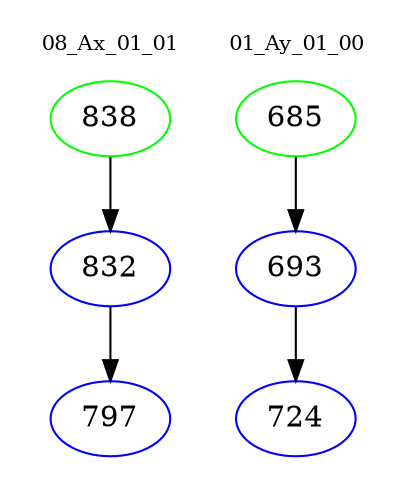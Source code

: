 digraph{
subgraph cluster_0 {
color = white
label = "08_Ax_01_01";
fontsize=10;
T0_838 [label="838", color="green"]
T0_838 -> T0_832 [color="black"]
T0_832 [label="832", color="blue"]
T0_832 -> T0_797 [color="black"]
T0_797 [label="797", color="blue"]
}
subgraph cluster_1 {
color = white
label = "01_Ay_01_00";
fontsize=10;
T1_685 [label="685", color="green"]
T1_685 -> T1_693 [color="black"]
T1_693 [label="693", color="blue"]
T1_693 -> T1_724 [color="black"]
T1_724 [label="724", color="blue"]
}
}
